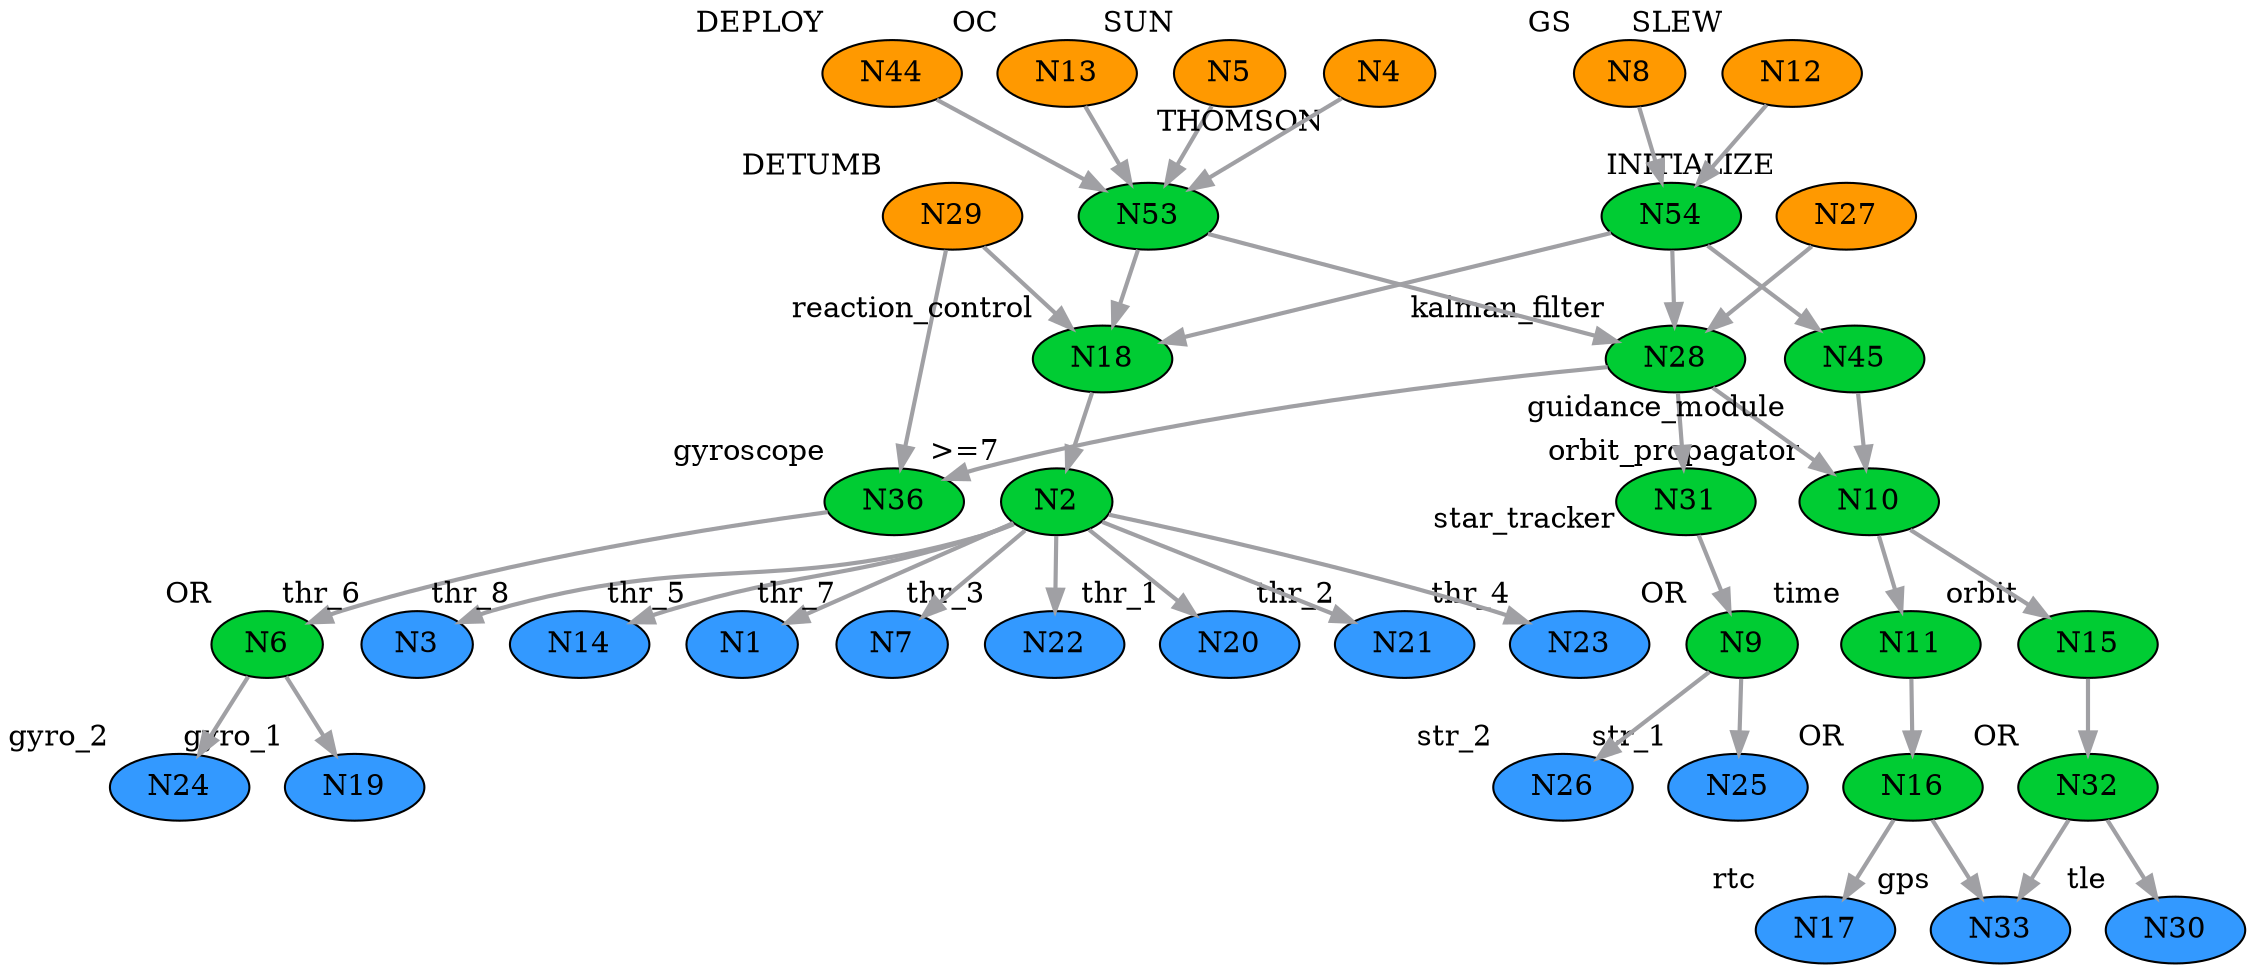 digraph "space_tug_ver7"
{

bgcolor = "#ffffff"

node [
class = "node"
,fillcolor = "#ff00ff",style = "filled"
,width = "0.152778",height = "0.152778"
,shape = "ellipse"
,color = "#000000"
,penwidth = "1"
,"_vis_" = "label"
];


"N36" [
pos = "0,-3.125!"
,fillcolor = "#00cc33",style = "filled"
,xlabel = "gyroscope"
]

"N28" [
pos = "2.08333,-1.04167!"
,fillcolor = "#00cc33",style = "filled"
,xlabel = "kalman_filter"
]

"N26" [
pos = "2.08333,-4.86111!"
,fillcolor = "#3399ff",style = "filled"
,xlabel = "str_2"
]

"N11" [
pos = "3.47222,-3.125!"
,fillcolor = "#00cc33",style = "filled"
,xlabel = "time"
]

"N24" [
pos = "0.347222,-4.86111!"
,fillcolor = "#3399ff",style = "filled"
,xlabel = "gyro_2"
]

"N5" [
pos = "-0.694444,1.04167!"
,fillcolor = "#ff9900",style = "filled"
,xlabel = "SUN"
]

"N4" [
pos = "-1.73611,1.04167!"
,fillcolor = "#ff9900",style = "filled"
,xlabel = "THOMSON"
]

"N33" [
pos = "3.81944,-4.86111!"
,fillcolor = "#3399ff",style = "filled"
,xlabel = "gps"
]

"N22" [
pos = "-4.51389,-4.86111!"
,fillcolor = "#3399ff",style = "filled"
,xlabel = "thr_3"
]

"N25" [
pos = "1.38889,-4.86111!"
,fillcolor = "#3399ff",style = "filled"
,xlabel = "str_1"
]

"N44" [
pos = "0.347222,1.04167!"
,fillcolor = "#ff9900",style = "filled"
,xlabel = "DEPLOY"
]

"N20" [
pos = "-5.90278,-4.86111!"
,fillcolor = "#3399ff",style = "filled"
,xlabel = "thr_1"
]

"N13" [
pos = "1.38889,1.04167!"
,fillcolor = "#ff9900",style = "filled"
,xlabel = "OC"
]

"N29" [
pos = "-3.47222,1.04167!"
,fillcolor = "#ff9900",style = "filled"
,xlabel = "DETUMB"
]

"N53" [
pos = "-0.347222,-9.86865e-17!"
,fillcolor = "#00cc33",style = "filled"
]

"N21" [
pos = "-5.20833,-4.86111!"
,fillcolor = "#3399ff",style = "filled"
,xlabel = "thr_2"
]

"N54" [
pos = "3.81944,0!"
,fillcolor = "#00cc33",style = "filled"
]

"N23" [
pos = "-3.81944,-4.86111!"
,fillcolor = "#3399ff",style = "filled"
,xlabel = "thr_4"
]

"N27" [
pos = "2.43056,1.04167!"
,fillcolor = "#ff9900",style = "filled"
,xlabel = "INITIALIZE"
]

"N2" [
pos = "-3.47222,-3.47222!"
,fillcolor = "#00cc33",style = "filled"
,xlabel = ">=7"
]

"N19" [
pos = "-0.347222,-4.86111!"
,fillcolor = "#3399ff",style = "filled"
,xlabel = "gyro_1"
]

"N30" [
pos = "4.51389,-4.86111!"
,fillcolor = "#3399ff",style = "filled"
,xlabel = "tle"
]

"N10" [
pos = "3.81944,-2.08333!"
,fillcolor = "#00cc33",style = "filled"
,xlabel = "orbit_propagator"
]

"N6" [
pos = "0,-4.16667!"
,fillcolor = "#00cc33",style = "filled"
,xlabel = "OR"
]

"N32" [
pos = "4.16667,-4.16667!"
,fillcolor = "#00cc33",style = "filled"
,xlabel = "OR"
]

"N31" [
pos = "1.73611,-3.125!"
,fillcolor = "#00cc33",style = "filled"
,xlabel = "star_tracker"
]

"N3" [
pos = "-2.43056,-4.86111!"
,fillcolor = "#3399ff",style = "filled"
,xlabel = "thr_6"
]

"N8" [
pos = "3.47222,1.04167!"
,fillcolor = "#ff9900",style = "filled"
,xlabel = "GS"
]

"N16" [
pos = "3.47222,-4.16667!"
,fillcolor = "#00cc33",style = "filled"
,xlabel = "OR"
]

"N15" [
pos = "4.16667,-3.125!"
,fillcolor = "#00cc33",style = "filled"
,xlabel = "orbit"
]

"N45" [
pos = "3.81944,-1.04167!"
,fillcolor = "#00cc33",style = "filled"
,xlabel = "guidance_module"
]

"N14" [
pos = "-1.04167,-4.86111!"
,fillcolor = "#3399ff",style = "filled"
,xlabel = "thr_8"
]

"N12" [
pos = "4.16667,1.04167!"
,fillcolor = "#ff9900",style = "filled"
,xlabel = "SLEW"
]

"N1" [
pos = "-3.125,-4.86111!"
,fillcolor = "#3399ff",style = "filled"
,xlabel = "thr_5"
]

"N7" [
pos = "-1.73611,-4.86111!"
,fillcolor = "#3399ff",style = "filled"
,xlabel = "thr_7"
]

"N9" [
pos = "1.73611,-4.16667!"
,fillcolor = "#00cc33",style = "filled"
,xlabel = "OR"
]

"N18" [
pos = "-3.47222,-2.43056!"
,fillcolor = "#00cc33",style = "filled"
,xlabel = "reaction_control"
]

"N17" [
pos = "3.125,-4.86111!"
,fillcolor = "#3399ff",style = "filled"
,xlabel = "rtc"
]



edge [
class = "edge"
,weight = "1"
,penwidth = "1"
,"_vis_" = "label"
,"color" = "#a0a0a4"
,"style" = "solid"
];


"N31" -> "N9" [id = "E15"
,weight = "2"
,penwidth = "2"
];

"N44" -> "N53" [id = "E56"
,weight = "2"
,penwidth = "2"
,"color" = "#a0a0a4"
];

"N2" -> "N7" [id = "E9"
,weight = "2"
,penwidth = "2"
];

"N4" -> "N53" [id = "E53"
,weight = "2"
,penwidth = "2"
,"color" = "#a0a0a4"
];

"N54" -> "N28" [id = "E55"
,weight = "2"
,penwidth = "2"
,"color" = "#a0a0a4"
];

"N2" -> "N20" [id = "E2"
,weight = "2"
,penwidth = "2"
];

"N2" -> "N23" [id = "E6"
,weight = "2"
,penwidth = "2"
];

"N2" -> "N21" [id = "E3"
,weight = "2"
,penwidth = "2"
];

"N28" -> "N10" [id = "E13"
,weight = "2"
,penwidth = "2"
];

"N2" -> "N3" [id = "E8"
,weight = "2"
,penwidth = "2"
];

"N53" -> "N28" [id = "E48"
,weight = "2"
,penwidth = "2"
,"color" = "#a0a0a4"
];

"N5" -> "N53" [id = "E52"
,weight = "2"
,penwidth = "2"
,"color" = "#a0a0a4"
];

"N16" -> "N17" [id = "E21"
,weight = "2"
,penwidth = "2"
];

"N28" -> "N36" [id = "E5"
,weight = "2"
,penwidth = "2"
];

"N2" -> "N14" [id = "E10"
,weight = "2"
,penwidth = "2"
];

"N11" -> "N16" [id = "E20"
,weight = "2"
,penwidth = "2"
];

"N18" -> "N2" [id = "E1"
,weight = "2"
,penwidth = "2"
];

"N54" -> "N45" [id = "E32"
,weight = "2"
,penwidth = "2"
,"color" = "#a0a0a4"
];

"N13" -> "N53" [id = "E51"
,weight = "2"
,penwidth = "2"
,"color" = "#a0a0a4"
];

"N54" -> "N18" [id = "E31"
,weight = "2"
,penwidth = "2"
,"color" = "#a0a0a4"
];

"N6" -> "N19" [id = "E22"
,weight = "2"
,penwidth = "2"
];

"N45" -> "N10" [id = "E14"
,weight = "2"
,penwidth = "2"
];

"N10" -> "N11" [id = "E16"
,weight = "2"
,penwidth = "2"
];

"N12" -> "N54" [id = "E57"
,weight = "2"
,penwidth = "2"
,"color" = "#a0a0a4"
];

"N2" -> "N1" [id = "E7"
,weight = "2"
,penwidth = "2"
];

"N10" -> "N15" [id = "E17"
,weight = "2"
,penwidth = "2"
];

"N29" -> "N18" [id = "E27"
,weight = "2"
,penwidth = "2"
];

"N9" -> "N26" [id = "E25"
,weight = "2"
,penwidth = "2"
];

"N6" -> "N24" [id = "E23"
,weight = "2"
,penwidth = "2"
];

"N32" -> "N33" [id = "E29"
,weight = "2"
,penwidth = "2"
];

"N32" -> "N30" [id = "E30"
,weight = "2"
,penwidth = "2"
];

"N28" -> "N31" [id = "E11"
,weight = "2"
,penwidth = "2"
];

"N9" -> "N25" [id = "E24"
,weight = "2"
,penwidth = "2"
];

"N8" -> "N54" [id = "E45"
,weight = "2"
,penwidth = "2"
,"color" = "#a0a0a4"
];

"N2" -> "N22" [id = "E4"
,weight = "2"
,penwidth = "2"
];

"N53" -> "N18" [id = "E46"
,weight = "2"
,penwidth = "2"
,"color" = "#a0a0a4"
];

"N36" -> "N6" [id = "E12"
,weight = "2"
,penwidth = "2"
];

"N15" -> "N32" [id = "E19"
,weight = "2"
,penwidth = "2"
];

"N27" -> "N28" [id = "E26"
,weight = "2"
,penwidth = "2"
];

"N16" -> "N33" [id = "E18"
,weight = "2"
,penwidth = "2"
];

"N29" -> "N36" [id = "E28"
,weight = "2"
,penwidth = "2"
];


}
